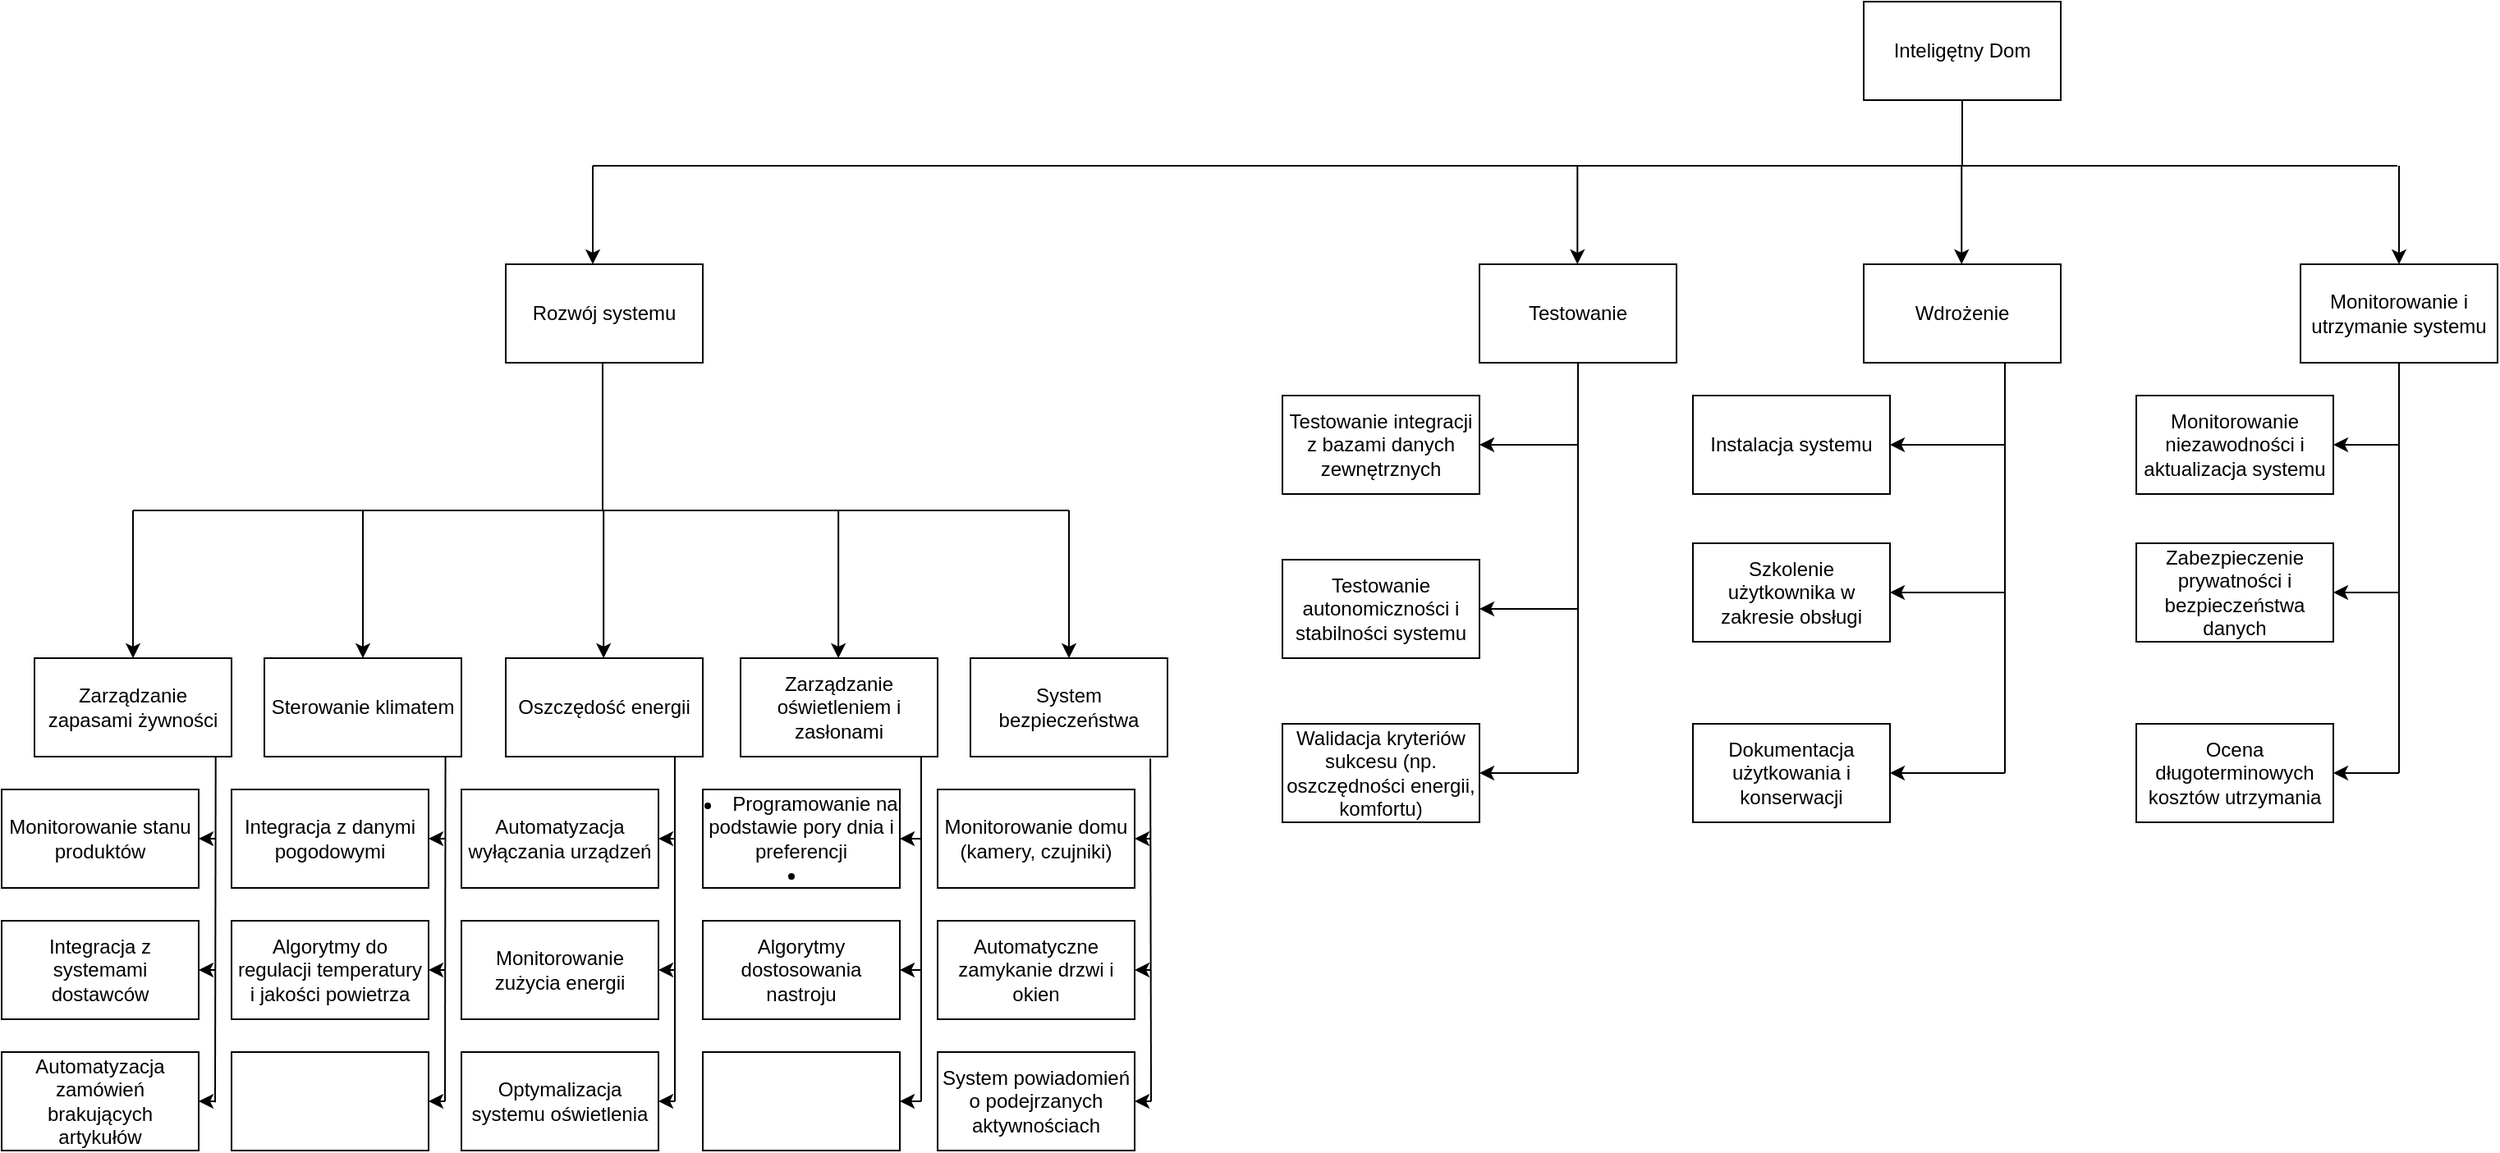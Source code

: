 <mxfile version="24.8.4">
  <diagram id="prtHgNgQTEPvFCAcTncT" name="Page-1">
    <mxGraphModel dx="2620" dy="943" grid="1" gridSize="10" guides="1" tooltips="1" connect="1" arrows="1" fold="1" page="1" pageScale="1" pageWidth="827" pageHeight="1169" math="0" shadow="0">
      <root>
        <mxCell id="0" />
        <mxCell id="1" parent="0" />
        <mxCell id="Y6Obn1CsOf08KRIio1ip-1" value="Inteligętny Dom" style="rounded=0;whiteSpace=wrap;html=1;" vertex="1" parent="1">
          <mxGeometry x="354" y="40" width="120" height="60" as="geometry" />
        </mxCell>
        <mxCell id="Y6Obn1CsOf08KRIio1ip-3" value="" style="endArrow=none;html=1;rounded=0;" edge="1" parent="1">
          <mxGeometry width="50" height="50" relative="1" as="geometry">
            <mxPoint x="-420" y="140" as="sourcePoint" />
            <mxPoint x="679" y="140" as="targetPoint" />
            <Array as="points">
              <mxPoint x="429" y="140" />
            </Array>
          </mxGeometry>
        </mxCell>
        <mxCell id="Y6Obn1CsOf08KRIio1ip-4" value="" style="endArrow=classic;html=1;rounded=0;" edge="1" parent="1">
          <mxGeometry width="50" height="50" relative="1" as="geometry">
            <mxPoint x="-420" y="140" as="sourcePoint" />
            <mxPoint x="-420" y="200" as="targetPoint" />
          </mxGeometry>
        </mxCell>
        <mxCell id="Y6Obn1CsOf08KRIio1ip-6" value="" style="endArrow=classic;html=1;rounded=0;" edge="1" parent="1">
          <mxGeometry width="50" height="50" relative="1" as="geometry">
            <mxPoint x="680" y="140" as="sourcePoint" />
            <mxPoint x="680" y="200" as="targetPoint" />
          </mxGeometry>
        </mxCell>
        <mxCell id="Y6Obn1CsOf08KRIio1ip-8" value="" style="endArrow=classic;html=1;rounded=0;" edge="1" parent="1">
          <mxGeometry width="50" height="50" relative="1" as="geometry">
            <mxPoint x="179.66" y="140" as="sourcePoint" />
            <mxPoint x="179.66" y="200" as="targetPoint" />
          </mxGeometry>
        </mxCell>
        <mxCell id="Y6Obn1CsOf08KRIio1ip-9" value="" style="endArrow=classic;html=1;rounded=0;" edge="1" parent="1">
          <mxGeometry width="50" height="50" relative="1" as="geometry">
            <mxPoint x="413.62" y="140" as="sourcePoint" />
            <mxPoint x="413.62" y="200" as="targetPoint" />
          </mxGeometry>
        </mxCell>
        <mxCell id="Y6Obn1CsOf08KRIio1ip-10" value="" style="endArrow=none;html=1;rounded=0;entryX=0.5;entryY=1;entryDx=0;entryDy=0;" edge="1" parent="1" target="Y6Obn1CsOf08KRIio1ip-1">
          <mxGeometry width="50" height="50" relative="1" as="geometry">
            <mxPoint x="414" y="140" as="sourcePoint" />
            <mxPoint x="440" y="120" as="targetPoint" />
          </mxGeometry>
        </mxCell>
        <mxCell id="Y6Obn1CsOf08KRIio1ip-11" value="Rozwój systemu" style="rounded=0;whiteSpace=wrap;html=1;" vertex="1" parent="1">
          <mxGeometry x="-473" y="200" width="120" height="60" as="geometry" />
        </mxCell>
        <mxCell id="Y6Obn1CsOf08KRIio1ip-12" value="Testowanie" style="rounded=0;whiteSpace=wrap;html=1;" vertex="1" parent="1">
          <mxGeometry x="120" y="200" width="120" height="60" as="geometry" />
        </mxCell>
        <mxCell id="Y6Obn1CsOf08KRIio1ip-13" value="Wdrożenie" style="rounded=0;whiteSpace=wrap;html=1;" vertex="1" parent="1">
          <mxGeometry x="354" y="200" width="120" height="60" as="geometry" />
        </mxCell>
        <mxCell id="Y6Obn1CsOf08KRIio1ip-14" value="Monitorowanie i utrzymanie systemu" style="rounded=0;whiteSpace=wrap;html=1;" vertex="1" parent="1">
          <mxGeometry x="620" y="200" width="120" height="60" as="geometry" />
        </mxCell>
        <mxCell id="Y6Obn1CsOf08KRIio1ip-15" value="" style="endArrow=none;html=1;rounded=0;" edge="1" parent="1">
          <mxGeometry width="50" height="50" relative="1" as="geometry">
            <mxPoint x="-414" y="350" as="sourcePoint" />
            <mxPoint x="-414" y="260" as="targetPoint" />
          </mxGeometry>
        </mxCell>
        <mxCell id="Y6Obn1CsOf08KRIio1ip-16" value="" style="endArrow=none;html=1;rounded=0;" edge="1" parent="1">
          <mxGeometry width="50" height="50" relative="1" as="geometry">
            <mxPoint x="-700" y="350" as="sourcePoint" />
            <mxPoint x="-130" y="350" as="targetPoint" />
          </mxGeometry>
        </mxCell>
        <mxCell id="Y6Obn1CsOf08KRIio1ip-17" value="" style="endArrow=classic;html=1;rounded=0;" edge="1" parent="1">
          <mxGeometry width="50" height="50" relative="1" as="geometry">
            <mxPoint x="-700" y="350" as="sourcePoint" />
            <mxPoint x="-700" y="440" as="targetPoint" />
          </mxGeometry>
        </mxCell>
        <mxCell id="Y6Obn1CsOf08KRIio1ip-18" value="" style="endArrow=classic;html=1;rounded=0;" edge="1" parent="1">
          <mxGeometry width="50" height="50" relative="1" as="geometry">
            <mxPoint x="-130" y="350" as="sourcePoint" />
            <mxPoint x="-130" y="440" as="targetPoint" />
          </mxGeometry>
        </mxCell>
        <mxCell id="Y6Obn1CsOf08KRIio1ip-19" value="" style="endArrow=classic;html=1;rounded=0;" edge="1" parent="1">
          <mxGeometry width="50" height="50" relative="1" as="geometry">
            <mxPoint x="-560" y="350" as="sourcePoint" />
            <mxPoint x="-560" y="440" as="targetPoint" />
          </mxGeometry>
        </mxCell>
        <mxCell id="Y6Obn1CsOf08KRIio1ip-20" value="" style="endArrow=classic;html=1;rounded=0;" edge="1" parent="1">
          <mxGeometry width="50" height="50" relative="1" as="geometry">
            <mxPoint x="-270.42" y="350" as="sourcePoint" />
            <mxPoint x="-270.42" y="440" as="targetPoint" />
          </mxGeometry>
        </mxCell>
        <mxCell id="Y6Obn1CsOf08KRIio1ip-21" value="" style="endArrow=classic;html=1;rounded=0;" edge="1" parent="1">
          <mxGeometry width="50" height="50" relative="1" as="geometry">
            <mxPoint x="-413.42" y="350" as="sourcePoint" />
            <mxPoint x="-413.42" y="440" as="targetPoint" />
          </mxGeometry>
        </mxCell>
        <mxCell id="Y6Obn1CsOf08KRIio1ip-22" value="Zarządzanie zapasami żywności" style="rounded=0;whiteSpace=wrap;html=1;" vertex="1" parent="1">
          <mxGeometry x="-760" y="440" width="120" height="60" as="geometry" />
        </mxCell>
        <mxCell id="Y6Obn1CsOf08KRIio1ip-23" value="Sterowanie klimatem" style="rounded=0;whiteSpace=wrap;html=1;" vertex="1" parent="1">
          <mxGeometry x="-620" y="440" width="120" height="60" as="geometry" />
        </mxCell>
        <mxCell id="Y6Obn1CsOf08KRIio1ip-24" value="Oszczędość energii" style="rounded=0;whiteSpace=wrap;html=1;" vertex="1" parent="1">
          <mxGeometry x="-473" y="440" width="120" height="60" as="geometry" />
        </mxCell>
        <mxCell id="Y6Obn1CsOf08KRIio1ip-25" value="Zarządzanie oświetleniem i zasłonami" style="rounded=0;whiteSpace=wrap;html=1;" vertex="1" parent="1">
          <mxGeometry x="-330" y="440" width="120" height="60" as="geometry" />
        </mxCell>
        <mxCell id="Y6Obn1CsOf08KRIio1ip-26" value="System bezpieczeństwa" style="rounded=0;whiteSpace=wrap;html=1;" vertex="1" parent="1">
          <mxGeometry x="-190" y="440" width="120" height="60" as="geometry" />
        </mxCell>
        <mxCell id="Y6Obn1CsOf08KRIio1ip-28" value="" style="endArrow=none;html=1;rounded=0;entryX=0.5;entryY=1;entryDx=0;entryDy=0;" edge="1" parent="1" target="Y6Obn1CsOf08KRIio1ip-12">
          <mxGeometry width="50" height="50" relative="1" as="geometry">
            <mxPoint x="180" y="510" as="sourcePoint" />
            <mxPoint x="170" y="280" as="targetPoint" />
          </mxGeometry>
        </mxCell>
        <mxCell id="Y6Obn1CsOf08KRIio1ip-31" value="Testowanie integracji z bazami danych zewnętrznych" style="rounded=0;whiteSpace=wrap;html=1;" vertex="1" parent="1">
          <mxGeometry y="280" width="120" height="60" as="geometry" />
        </mxCell>
        <mxCell id="Y6Obn1CsOf08KRIio1ip-33" value="Testowanie autonomiczności i stabilności systemu" style="rounded=0;whiteSpace=wrap;html=1;" vertex="1" parent="1">
          <mxGeometry y="380" width="120" height="60" as="geometry" />
        </mxCell>
        <mxCell id="Y6Obn1CsOf08KRIio1ip-35" value="Walidacja kryteriów sukcesu (np. oszczędności energii, komfortu)" style="rounded=0;whiteSpace=wrap;html=1;" vertex="1" parent="1">
          <mxGeometry y="480" width="120" height="60" as="geometry" />
        </mxCell>
        <mxCell id="Y6Obn1CsOf08KRIio1ip-36" value="" style="endArrow=classic;html=1;rounded=0;entryX=1;entryY=0.5;entryDx=0;entryDy=0;" edge="1" parent="1" target="Y6Obn1CsOf08KRIio1ip-31">
          <mxGeometry width="50" height="50" relative="1" as="geometry">
            <mxPoint x="180" y="310" as="sourcePoint" />
            <mxPoint x="280" y="300" as="targetPoint" />
          </mxGeometry>
        </mxCell>
        <mxCell id="Y6Obn1CsOf08KRIio1ip-37" value="" style="endArrow=classic;html=1;rounded=0;entryX=1;entryY=0.5;entryDx=0;entryDy=0;" edge="1" parent="1" target="Y6Obn1CsOf08KRIio1ip-33">
          <mxGeometry width="50" height="50" relative="1" as="geometry">
            <mxPoint x="180" y="410" as="sourcePoint" />
            <mxPoint x="270" y="410" as="targetPoint" />
          </mxGeometry>
        </mxCell>
        <mxCell id="Y6Obn1CsOf08KRIio1ip-38" value="" style="endArrow=classic;html=1;rounded=0;entryX=1;entryY=0.5;entryDx=0;entryDy=0;" edge="1" parent="1" target="Y6Obn1CsOf08KRIio1ip-35">
          <mxGeometry width="50" height="50" relative="1" as="geometry">
            <mxPoint x="180" y="510" as="sourcePoint" />
            <mxPoint x="220" y="540" as="targetPoint" />
          </mxGeometry>
        </mxCell>
        <mxCell id="Y6Obn1CsOf08KRIio1ip-39" value="" style="endArrow=none;html=1;rounded=0;entryX=0.5;entryY=1;entryDx=0;entryDy=0;" edge="1" parent="1">
          <mxGeometry width="50" height="50" relative="1" as="geometry">
            <mxPoint x="440" y="510" as="sourcePoint" />
            <mxPoint x="440" y="260" as="targetPoint" />
            <Array as="points">
              <mxPoint x="440" y="320" />
            </Array>
          </mxGeometry>
        </mxCell>
        <mxCell id="Y6Obn1CsOf08KRIio1ip-41" value="Instalacja systemu" style="rounded=0;whiteSpace=wrap;html=1;" vertex="1" parent="1">
          <mxGeometry x="250" y="280" width="120" height="60" as="geometry" />
        </mxCell>
        <mxCell id="Y6Obn1CsOf08KRIio1ip-42" value="Szkolenie użytkownika w zakresie obsługi" style="rounded=0;whiteSpace=wrap;html=1;" vertex="1" parent="1">
          <mxGeometry x="250" y="370" width="120" height="60" as="geometry" />
        </mxCell>
        <mxCell id="Y6Obn1CsOf08KRIio1ip-43" value="Dokumentacja użytkowania i konserwacji" style="rounded=0;whiteSpace=wrap;html=1;" vertex="1" parent="1">
          <mxGeometry x="250" y="480" width="120" height="60" as="geometry" />
        </mxCell>
        <mxCell id="Y6Obn1CsOf08KRIio1ip-45" value="" style="endArrow=classic;html=1;rounded=0;entryX=1;entryY=0.5;entryDx=0;entryDy=0;" edge="1" parent="1" target="Y6Obn1CsOf08KRIio1ip-41">
          <mxGeometry width="50" height="50" relative="1" as="geometry">
            <mxPoint x="440" y="310" as="sourcePoint" />
            <mxPoint x="490" y="300" as="targetPoint" />
          </mxGeometry>
        </mxCell>
        <mxCell id="Y6Obn1CsOf08KRIio1ip-46" value="" style="endArrow=classic;html=1;rounded=0;entryX=1;entryY=0.5;entryDx=0;entryDy=0;" edge="1" parent="1" target="Y6Obn1CsOf08KRIio1ip-42">
          <mxGeometry width="50" height="50" relative="1" as="geometry">
            <mxPoint x="440" y="400" as="sourcePoint" />
            <mxPoint x="430" y="380" as="targetPoint" />
          </mxGeometry>
        </mxCell>
        <mxCell id="Y6Obn1CsOf08KRIio1ip-47" value="" style="endArrow=classic;html=1;rounded=0;entryX=1;entryY=0.5;entryDx=0;entryDy=0;" edge="1" parent="1" target="Y6Obn1CsOf08KRIio1ip-43">
          <mxGeometry width="50" height="50" relative="1" as="geometry">
            <mxPoint x="440" y="510" as="sourcePoint" />
            <mxPoint x="450" y="480" as="targetPoint" />
          </mxGeometry>
        </mxCell>
        <mxCell id="Y6Obn1CsOf08KRIio1ip-48" value="Monitorowanie niezawodności i aktualizacja systemu" style="rounded=0;whiteSpace=wrap;html=1;" vertex="1" parent="1">
          <mxGeometry x="520" y="280" width="120" height="60" as="geometry" />
        </mxCell>
        <mxCell id="Y6Obn1CsOf08KRIio1ip-49" value="" style="endArrow=none;html=1;rounded=0;exitX=0.5;exitY=1;exitDx=0;exitDy=0;" edge="1" parent="1" source="Y6Obn1CsOf08KRIio1ip-14">
          <mxGeometry width="50" height="50" relative="1" as="geometry">
            <mxPoint x="250" y="450" as="sourcePoint" />
            <mxPoint x="680" y="510" as="targetPoint" />
          </mxGeometry>
        </mxCell>
        <mxCell id="Y6Obn1CsOf08KRIio1ip-50" value="Zabezpieczenie prywatności i bezpieczeństwa danych" style="rounded=0;whiteSpace=wrap;html=1;" vertex="1" parent="1">
          <mxGeometry x="520" y="370" width="120" height="60" as="geometry" />
        </mxCell>
        <mxCell id="Y6Obn1CsOf08KRIio1ip-51" value="Ocena długoterminowych kosztów utrzymania" style="rounded=0;whiteSpace=wrap;html=1;" vertex="1" parent="1">
          <mxGeometry x="520" y="480" width="120" height="60" as="geometry" />
        </mxCell>
        <mxCell id="Y6Obn1CsOf08KRIio1ip-52" value="" style="endArrow=classic;html=1;rounded=0;entryX=1;entryY=0.5;entryDx=0;entryDy=0;" edge="1" parent="1" target="Y6Obn1CsOf08KRIio1ip-48">
          <mxGeometry width="50" height="50" relative="1" as="geometry">
            <mxPoint x="680" y="310" as="sourcePoint" />
            <mxPoint x="730" y="260" as="targetPoint" />
          </mxGeometry>
        </mxCell>
        <mxCell id="Y6Obn1CsOf08KRIio1ip-53" value="" style="endArrow=classic;html=1;rounded=0;entryX=1;entryY=0.5;entryDx=0;entryDy=0;" edge="1" parent="1" target="Y6Obn1CsOf08KRIio1ip-50">
          <mxGeometry width="50" height="50" relative="1" as="geometry">
            <mxPoint x="680" y="400" as="sourcePoint" />
            <mxPoint x="730" y="350" as="targetPoint" />
          </mxGeometry>
        </mxCell>
        <mxCell id="Y6Obn1CsOf08KRIio1ip-54" value="" style="endArrow=classic;html=1;rounded=0;entryX=1;entryY=0.5;entryDx=0;entryDy=0;" edge="1" parent="1" target="Y6Obn1CsOf08KRIio1ip-51">
          <mxGeometry width="50" height="50" relative="1" as="geometry">
            <mxPoint x="680" y="510" as="sourcePoint" />
            <mxPoint x="730" y="460" as="targetPoint" />
          </mxGeometry>
        </mxCell>
        <mxCell id="Y6Obn1CsOf08KRIio1ip-55" value="Monitorowanie stanu produktów" style="rounded=0;whiteSpace=wrap;html=1;" vertex="1" parent="1">
          <mxGeometry x="-780" y="520" width="120" height="60" as="geometry" />
        </mxCell>
        <mxCell id="Y6Obn1CsOf08KRIio1ip-56" value="Integracja z danymi pogodowymi" style="rounded=0;whiteSpace=wrap;html=1;" vertex="1" parent="1">
          <mxGeometry x="-640" y="520" width="120" height="60" as="geometry" />
        </mxCell>
        <mxCell id="Y6Obn1CsOf08KRIio1ip-57" value="Automatyzacja wyłączania urządzeń" style="rounded=0;whiteSpace=wrap;html=1;" vertex="1" parent="1">
          <mxGeometry x="-500" y="520" width="120" height="60" as="geometry" />
        </mxCell>
        <mxCell id="Y6Obn1CsOf08KRIio1ip-58" value="&lt;li&gt;Programowanie na podstawie pory dnia i preferencji&lt;/li&gt;&lt;li&gt;&lt;/li&gt;" style="rounded=0;whiteSpace=wrap;html=1;" vertex="1" parent="1">
          <mxGeometry x="-353" y="520" width="120" height="60" as="geometry" />
        </mxCell>
        <mxCell id="Y6Obn1CsOf08KRIio1ip-59" value="Monitorowanie domu (kamery, czujniki)" style="rounded=0;whiteSpace=wrap;html=1;" vertex="1" parent="1">
          <mxGeometry x="-210" y="520" width="120" height="60" as="geometry" />
        </mxCell>
        <mxCell id="Y6Obn1CsOf08KRIio1ip-60" value="Integracja z systemami dostawców" style="rounded=0;whiteSpace=wrap;html=1;" vertex="1" parent="1">
          <mxGeometry x="-780" y="600" width="120" height="60" as="geometry" />
        </mxCell>
        <mxCell id="Y6Obn1CsOf08KRIio1ip-61" value="Automatyzacja zamówień brakujących artykułów" style="rounded=0;whiteSpace=wrap;html=1;" vertex="1" parent="1">
          <mxGeometry x="-780" y="680" width="120" height="60" as="geometry" />
        </mxCell>
        <mxCell id="Y6Obn1CsOf08KRIio1ip-62" value="Algorytmy do regulacji temperatury i jakości powietrza" style="rounded=0;whiteSpace=wrap;html=1;" vertex="1" parent="1">
          <mxGeometry x="-640" y="600" width="120" height="60" as="geometry" />
        </mxCell>
        <mxCell id="Y6Obn1CsOf08KRIio1ip-63" value="" style="rounded=0;whiteSpace=wrap;html=1;" vertex="1" parent="1">
          <mxGeometry x="-640" y="680" width="120" height="60" as="geometry" />
        </mxCell>
        <mxCell id="Y6Obn1CsOf08KRIio1ip-64" value="Monitorowanie zużycia energii" style="rounded=0;whiteSpace=wrap;html=1;" vertex="1" parent="1">
          <mxGeometry x="-500" y="600" width="120" height="60" as="geometry" />
        </mxCell>
        <mxCell id="Y6Obn1CsOf08KRIio1ip-65" value="Optymalizacja systemu oświetlenia" style="rounded=0;whiteSpace=wrap;html=1;" vertex="1" parent="1">
          <mxGeometry x="-500" y="680" width="120" height="60" as="geometry" />
        </mxCell>
        <mxCell id="Y6Obn1CsOf08KRIio1ip-66" value="Algorytmy dostosowania nastroju" style="rounded=0;whiteSpace=wrap;html=1;" vertex="1" parent="1">
          <mxGeometry x="-353" y="600" width="120" height="60" as="geometry" />
        </mxCell>
        <mxCell id="Y6Obn1CsOf08KRIio1ip-67" value="" style="rounded=0;whiteSpace=wrap;html=1;" vertex="1" parent="1">
          <mxGeometry x="-353" y="680" width="120" height="60" as="geometry" />
        </mxCell>
        <mxCell id="Y6Obn1CsOf08KRIio1ip-68" value="Automatyczne zamykanie drzwi i okien" style="rounded=0;whiteSpace=wrap;html=1;" vertex="1" parent="1">
          <mxGeometry x="-210" y="600" width="120" height="60" as="geometry" />
        </mxCell>
        <mxCell id="Y6Obn1CsOf08KRIio1ip-69" value="System powiadomień o podejrzanych aktywnościach" style="rounded=0;whiteSpace=wrap;html=1;" vertex="1" parent="1">
          <mxGeometry x="-210" y="680" width="120" height="60" as="geometry" />
        </mxCell>
        <mxCell id="Y6Obn1CsOf08KRIio1ip-71" value="" style="endArrow=none;html=1;rounded=0;entryX=0.953;entryY=0.989;entryDx=0;entryDy=0;entryPerimeter=0;" edge="1" parent="1">
          <mxGeometry width="50" height="50" relative="1" as="geometry">
            <mxPoint x="-650" y="710.66" as="sourcePoint" />
            <mxPoint x="-649.64" y="500.0" as="targetPoint" />
          </mxGeometry>
        </mxCell>
        <mxCell id="Y6Obn1CsOf08KRIio1ip-73" value="" style="endArrow=none;html=1;rounded=0;entryX=0.944;entryY=1.025;entryDx=0;entryDy=0;entryPerimeter=0;" edge="1" parent="1">
          <mxGeometry width="50" height="50" relative="1" as="geometry">
            <mxPoint x="-510" y="710" as="sourcePoint" />
            <mxPoint x="-509.72" y="500" as="targetPoint" />
          </mxGeometry>
        </mxCell>
        <mxCell id="Y6Obn1CsOf08KRIio1ip-74" value="" style="endArrow=none;html=1;rounded=0;entryX=0.858;entryY=1;entryDx=0;entryDy=0;entryPerimeter=0;" edge="1" parent="1" target="Y6Obn1CsOf08KRIio1ip-24">
          <mxGeometry width="50" height="50" relative="1" as="geometry">
            <mxPoint x="-370" y="710" as="sourcePoint" />
            <mxPoint x="-368.28" y="500.0" as="targetPoint" />
          </mxGeometry>
        </mxCell>
        <mxCell id="Y6Obn1CsOf08KRIio1ip-75" value="" style="endArrow=none;html=1;rounded=0;entryX=0.957;entryY=1.008;entryDx=0;entryDy=0;entryPerimeter=0;" edge="1" parent="1">
          <mxGeometry width="50" height="50" relative="1" as="geometry">
            <mxPoint x="-220" y="710" as="sourcePoint" />
            <mxPoint x="-220.0" y="500" as="targetPoint" />
          </mxGeometry>
        </mxCell>
        <mxCell id="Y6Obn1CsOf08KRIio1ip-76" value="" style="endArrow=none;html=1;rounded=0;entryX=0.913;entryY=1.019;entryDx=0;entryDy=0;entryPerimeter=0;" edge="1" parent="1" target="Y6Obn1CsOf08KRIio1ip-26">
          <mxGeometry width="50" height="50" relative="1" as="geometry">
            <mxPoint x="-80" y="710" as="sourcePoint" />
            <mxPoint y="630" as="targetPoint" />
          </mxGeometry>
        </mxCell>
        <mxCell id="Y6Obn1CsOf08KRIio1ip-77" value="" style="endArrow=classic;html=1;rounded=0;entryX=1;entryY=0.5;entryDx=0;entryDy=0;" edge="1" parent="1" target="Y6Obn1CsOf08KRIio1ip-55">
          <mxGeometry width="50" height="50" relative="1" as="geometry">
            <mxPoint x="-650" y="550" as="sourcePoint" />
            <mxPoint x="-640" y="780" as="targetPoint" />
          </mxGeometry>
        </mxCell>
        <mxCell id="Y6Obn1CsOf08KRIio1ip-82" value="" style="endArrow=classic;html=1;rounded=0;entryX=1;entryY=0.5;entryDx=0;entryDy=0;" edge="1" parent="1" target="Y6Obn1CsOf08KRIio1ip-60">
          <mxGeometry width="50" height="50" relative="1" as="geometry">
            <mxPoint x="-650" y="630" as="sourcePoint" />
            <mxPoint x="-620" y="770" as="targetPoint" />
          </mxGeometry>
        </mxCell>
        <mxCell id="Y6Obn1CsOf08KRIio1ip-83" value="" style="endArrow=classic;html=1;rounded=0;entryX=1;entryY=0.5;entryDx=0;entryDy=0;" edge="1" parent="1" target="Y6Obn1CsOf08KRIio1ip-61">
          <mxGeometry width="50" height="50" relative="1" as="geometry">
            <mxPoint x="-650" y="710" as="sourcePoint" />
            <mxPoint x="-620" y="780" as="targetPoint" />
          </mxGeometry>
        </mxCell>
        <mxCell id="Y6Obn1CsOf08KRIio1ip-84" value="" style="endArrow=classic;html=1;rounded=0;entryX=1;entryY=0.5;entryDx=0;entryDy=0;" edge="1" parent="1" target="Y6Obn1CsOf08KRIio1ip-56">
          <mxGeometry width="50" height="50" relative="1" as="geometry">
            <mxPoint x="-510" y="550" as="sourcePoint" />
            <mxPoint x="-480" y="790" as="targetPoint" />
          </mxGeometry>
        </mxCell>
        <mxCell id="Y6Obn1CsOf08KRIio1ip-85" value="" style="endArrow=classic;html=1;rounded=0;entryX=1;entryY=0.5;entryDx=0;entryDy=0;" edge="1" parent="1" target="Y6Obn1CsOf08KRIio1ip-62">
          <mxGeometry width="50" height="50" relative="1" as="geometry">
            <mxPoint x="-510" y="630" as="sourcePoint" />
            <mxPoint x="-490" y="770" as="targetPoint" />
          </mxGeometry>
        </mxCell>
        <mxCell id="Y6Obn1CsOf08KRIio1ip-86" value="" style="endArrow=classic;html=1;rounded=0;entryX=1;entryY=0.5;entryDx=0;entryDy=0;" edge="1" parent="1" target="Y6Obn1CsOf08KRIio1ip-63">
          <mxGeometry width="50" height="50" relative="1" as="geometry">
            <mxPoint x="-510" y="710" as="sourcePoint" />
            <mxPoint x="-500" y="790" as="targetPoint" />
          </mxGeometry>
        </mxCell>
        <mxCell id="Y6Obn1CsOf08KRIio1ip-87" value="" style="endArrow=classic;html=1;rounded=0;entryX=1;entryY=0.5;entryDx=0;entryDy=0;" edge="1" parent="1" target="Y6Obn1CsOf08KRIio1ip-57">
          <mxGeometry width="50" height="50" relative="1" as="geometry">
            <mxPoint x="-370" y="550" as="sourcePoint" />
            <mxPoint x="-350" y="770" as="targetPoint" />
          </mxGeometry>
        </mxCell>
        <mxCell id="Y6Obn1CsOf08KRIio1ip-88" value="" style="endArrow=classic;html=1;rounded=0;entryX=1;entryY=0.5;entryDx=0;entryDy=0;" edge="1" parent="1" target="Y6Obn1CsOf08KRIio1ip-64">
          <mxGeometry width="50" height="50" relative="1" as="geometry">
            <mxPoint x="-370" y="630" as="sourcePoint" />
            <mxPoint x="-350" y="780" as="targetPoint" />
          </mxGeometry>
        </mxCell>
        <mxCell id="Y6Obn1CsOf08KRIio1ip-89" value="" style="endArrow=classic;html=1;rounded=0;entryX=1;entryY=0.5;entryDx=0;entryDy=0;" edge="1" parent="1" target="Y6Obn1CsOf08KRIio1ip-65">
          <mxGeometry width="50" height="50" relative="1" as="geometry">
            <mxPoint x="-370" y="710" as="sourcePoint" />
            <mxPoint x="-360" y="760" as="targetPoint" />
          </mxGeometry>
        </mxCell>
        <mxCell id="Y6Obn1CsOf08KRIio1ip-90" value="" style="endArrow=classic;html=1;rounded=0;entryX=1;entryY=0.5;entryDx=0;entryDy=0;" edge="1" parent="1" target="Y6Obn1CsOf08KRIio1ip-58">
          <mxGeometry width="50" height="50" relative="1" as="geometry">
            <mxPoint x="-220" y="550" as="sourcePoint" />
            <mxPoint x="-210" y="770" as="targetPoint" />
          </mxGeometry>
        </mxCell>
        <mxCell id="Y6Obn1CsOf08KRIio1ip-91" value="" style="endArrow=classic;html=1;rounded=0;entryX=1;entryY=0.5;entryDx=0;entryDy=0;" edge="1" parent="1" target="Y6Obn1CsOf08KRIio1ip-66">
          <mxGeometry width="50" height="50" relative="1" as="geometry">
            <mxPoint x="-220" y="630" as="sourcePoint" />
            <mxPoint x="-230" y="770" as="targetPoint" />
          </mxGeometry>
        </mxCell>
        <mxCell id="Y6Obn1CsOf08KRIio1ip-92" value="" style="endArrow=classic;html=1;rounded=0;entryX=1;entryY=0.5;entryDx=0;entryDy=0;" edge="1" parent="1" target="Y6Obn1CsOf08KRIio1ip-67">
          <mxGeometry width="50" height="50" relative="1" as="geometry">
            <mxPoint x="-220" y="710" as="sourcePoint" />
            <mxPoint x="-220" y="770" as="targetPoint" />
          </mxGeometry>
        </mxCell>
        <mxCell id="Y6Obn1CsOf08KRIio1ip-93" value="" style="endArrow=classic;html=1;rounded=0;entryX=1;entryY=0.5;entryDx=0;entryDy=0;" edge="1" parent="1" target="Y6Obn1CsOf08KRIio1ip-59">
          <mxGeometry width="50" height="50" relative="1" as="geometry">
            <mxPoint x="-80" y="550" as="sourcePoint" />
            <mxPoint x="10" y="600" as="targetPoint" />
          </mxGeometry>
        </mxCell>
        <mxCell id="Y6Obn1CsOf08KRIio1ip-94" value="" style="endArrow=classic;html=1;rounded=0;entryX=1;entryY=0.5;entryDx=0;entryDy=0;" edge="1" parent="1" target="Y6Obn1CsOf08KRIio1ip-68">
          <mxGeometry width="50" height="50" relative="1" as="geometry">
            <mxPoint x="-80" y="630" as="sourcePoint" />
            <mxPoint x="10" y="640" as="targetPoint" />
          </mxGeometry>
        </mxCell>
        <mxCell id="Y6Obn1CsOf08KRIio1ip-95" value="" style="endArrow=classic;html=1;rounded=0;entryX=1;entryY=0.5;entryDx=0;entryDy=0;" edge="1" parent="1" target="Y6Obn1CsOf08KRIio1ip-69">
          <mxGeometry width="50" height="50" relative="1" as="geometry">
            <mxPoint x="-80" y="710" as="sourcePoint" />
            <mxPoint y="730" as="targetPoint" />
          </mxGeometry>
        </mxCell>
      </root>
    </mxGraphModel>
  </diagram>
</mxfile>
